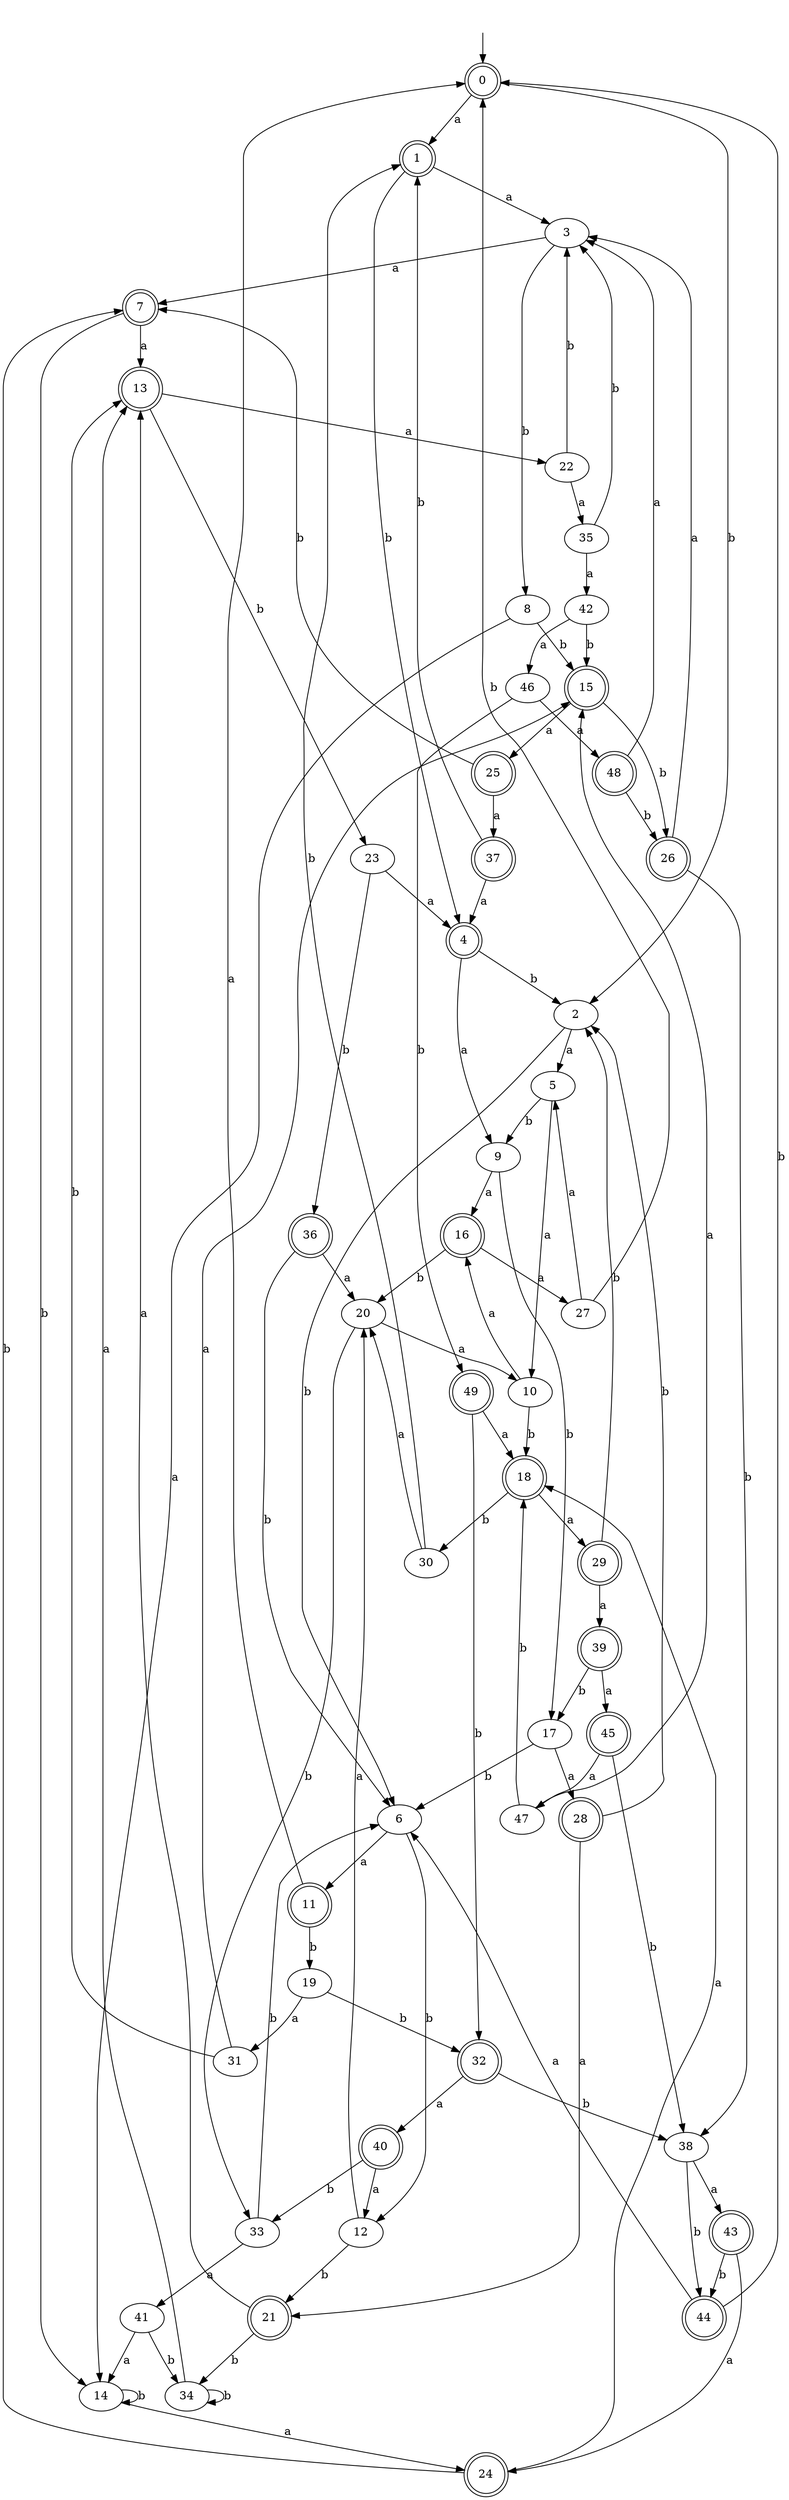 digraph RandomDFA {
  __start0 [label="", shape=none];
  __start0 -> 0 [label=""];
  0 [shape=circle] [shape=doublecircle]
  0 -> 1 [label="a"]
  0 -> 2 [label="b"]
  1 [shape=doublecircle]
  1 -> 3 [label="a"]
  1 -> 4 [label="b"]
  2
  2 -> 5 [label="a"]
  2 -> 6 [label="b"]
  3
  3 -> 7 [label="a"]
  3 -> 8 [label="b"]
  4 [shape=doublecircle]
  4 -> 9 [label="a"]
  4 -> 2 [label="b"]
  5
  5 -> 10 [label="a"]
  5 -> 9 [label="b"]
  6
  6 -> 11 [label="a"]
  6 -> 12 [label="b"]
  7 [shape=doublecircle]
  7 -> 13 [label="a"]
  7 -> 14 [label="b"]
  8
  8 -> 14 [label="a"]
  8 -> 15 [label="b"]
  9
  9 -> 16 [label="a"]
  9 -> 17 [label="b"]
  10
  10 -> 16 [label="a"]
  10 -> 18 [label="b"]
  11 [shape=doublecircle]
  11 -> 0 [label="a"]
  11 -> 19 [label="b"]
  12
  12 -> 20 [label="a"]
  12 -> 21 [label="b"]
  13 [shape=doublecircle]
  13 -> 22 [label="a"]
  13 -> 23 [label="b"]
  14
  14 -> 24 [label="a"]
  14 -> 14 [label="b"]
  15 [shape=doublecircle]
  15 -> 25 [label="a"]
  15 -> 26 [label="b"]
  16 [shape=doublecircle]
  16 -> 27 [label="a"]
  16 -> 20 [label="b"]
  17
  17 -> 28 [label="a"]
  17 -> 6 [label="b"]
  18 [shape=doublecircle]
  18 -> 29 [label="a"]
  18 -> 30 [label="b"]
  19
  19 -> 31 [label="a"]
  19 -> 32 [label="b"]
  20
  20 -> 10 [label="a"]
  20 -> 33 [label="b"]
  21 [shape=doublecircle]
  21 -> 13 [label="a"]
  21 -> 34 [label="b"]
  22
  22 -> 35 [label="a"]
  22 -> 3 [label="b"]
  23
  23 -> 4 [label="a"]
  23 -> 36 [label="b"]
  24 [shape=doublecircle]
  24 -> 18 [label="a"]
  24 -> 7 [label="b"]
  25 [shape=doublecircle]
  25 -> 37 [label="a"]
  25 -> 7 [label="b"]
  26 [shape=doublecircle]
  26 -> 3 [label="a"]
  26 -> 38 [label="b"]
  27
  27 -> 5 [label="a"]
  27 -> 0 [label="b"]
  28 [shape=doublecircle]
  28 -> 21 [label="a"]
  28 -> 2 [label="b"]
  29 [shape=doublecircle]
  29 -> 39 [label="a"]
  29 -> 2 [label="b"]
  30
  30 -> 20 [label="a"]
  30 -> 1 [label="b"]
  31
  31 -> 15 [label="a"]
  31 -> 13 [label="b"]
  32 [shape=doublecircle]
  32 -> 40 [label="a"]
  32 -> 38 [label="b"]
  33
  33 -> 41 [label="a"]
  33 -> 6 [label="b"]
  34
  34 -> 13 [label="a"]
  34 -> 34 [label="b"]
  35
  35 -> 42 [label="a"]
  35 -> 3 [label="b"]
  36 [shape=doublecircle]
  36 -> 20 [label="a"]
  36 -> 6 [label="b"]
  37 [shape=doublecircle]
  37 -> 4 [label="a"]
  37 -> 1 [label="b"]
  38
  38 -> 43 [label="a"]
  38 -> 44 [label="b"]
  39 [shape=doublecircle]
  39 -> 45 [label="a"]
  39 -> 17 [label="b"]
  40 [shape=doublecircle]
  40 -> 12 [label="a"]
  40 -> 33 [label="b"]
  41
  41 -> 14 [label="a"]
  41 -> 34 [label="b"]
  42
  42 -> 46 [label="a"]
  42 -> 15 [label="b"]
  43 [shape=doublecircle]
  43 -> 24 [label="a"]
  43 -> 44 [label="b"]
  44 [shape=doublecircle]
  44 -> 6 [label="a"]
  44 -> 0 [label="b"]
  45 [shape=doublecircle]
  45 -> 47 [label="a"]
  45 -> 38 [label="b"]
  46
  46 -> 48 [label="a"]
  46 -> 49 [label="b"]
  47
  47 -> 15 [label="a"]
  47 -> 18 [label="b"]
  48 [shape=doublecircle]
  48 -> 3 [label="a"]
  48 -> 26 [label="b"]
  49 [shape=doublecircle]
  49 -> 18 [label="a"]
  49 -> 32 [label="b"]
}
